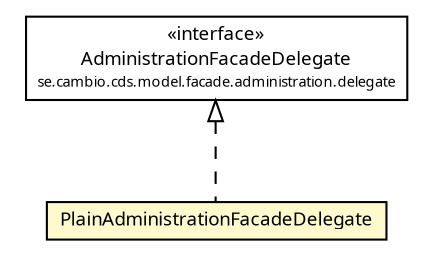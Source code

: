 #!/usr/local/bin/dot
#
# Class diagram 
# Generated by UMLGraph version R5_6 (http://www.umlgraph.org/)
#

digraph G {
	edge [fontname="Trebuchet MS",fontsize=10,labelfontname="Trebuchet MS",labelfontsize=10];
	node [fontname="Trebuchet MS",fontsize=10,shape=plaintext];
	nodesep=0.25;
	ranksep=0.5;
	// se.cambio.cds.model.facade.administration.delegate.AdministrationFacadeDelegate
	c272288 [label=<<table title="se.cambio.cds.model.facade.administration.delegate.AdministrationFacadeDelegate" border="0" cellborder="1" cellspacing="0" cellpadding="2" port="p" href="../delegate/AdministrationFacadeDelegate.html">
		<tr><td><table border="0" cellspacing="0" cellpadding="1">
<tr><td align="center" balign="center"> &#171;interface&#187; </td></tr>
<tr><td align="center" balign="center"><font face="Trebuchet MS"> AdministrationFacadeDelegate </font></td></tr>
<tr><td align="center" balign="center"><font face="Trebuchet MS" point-size="7.0"> se.cambio.cds.model.facade.administration.delegate </font></td></tr>
		</table></td></tr>
		</table>>, URL="../delegate/AdministrationFacadeDelegate.html", fontname="Trebuchet MS", fontcolor="black", fontsize=9.0];
	// se.cambio.cds.model.facade.administration.plain.PlainAdministrationFacadeDelegate
	c272293 [label=<<table title="se.cambio.cds.model.facade.administration.plain.PlainAdministrationFacadeDelegate" border="0" cellborder="1" cellspacing="0" cellpadding="2" port="p" bgcolor="lemonChiffon" href="./PlainAdministrationFacadeDelegate.html">
		<tr><td><table border="0" cellspacing="0" cellpadding="1">
<tr><td align="center" balign="center"><font face="Trebuchet MS"> PlainAdministrationFacadeDelegate </font></td></tr>
		</table></td></tr>
		</table>>, URL="./PlainAdministrationFacadeDelegate.html", fontname="Trebuchet MS", fontcolor="black", fontsize=9.0];
	//se.cambio.cds.model.facade.administration.plain.PlainAdministrationFacadeDelegate implements se.cambio.cds.model.facade.administration.delegate.AdministrationFacadeDelegate
	c272288:p -> c272293:p [dir=back,arrowtail=empty,style=dashed];
}

